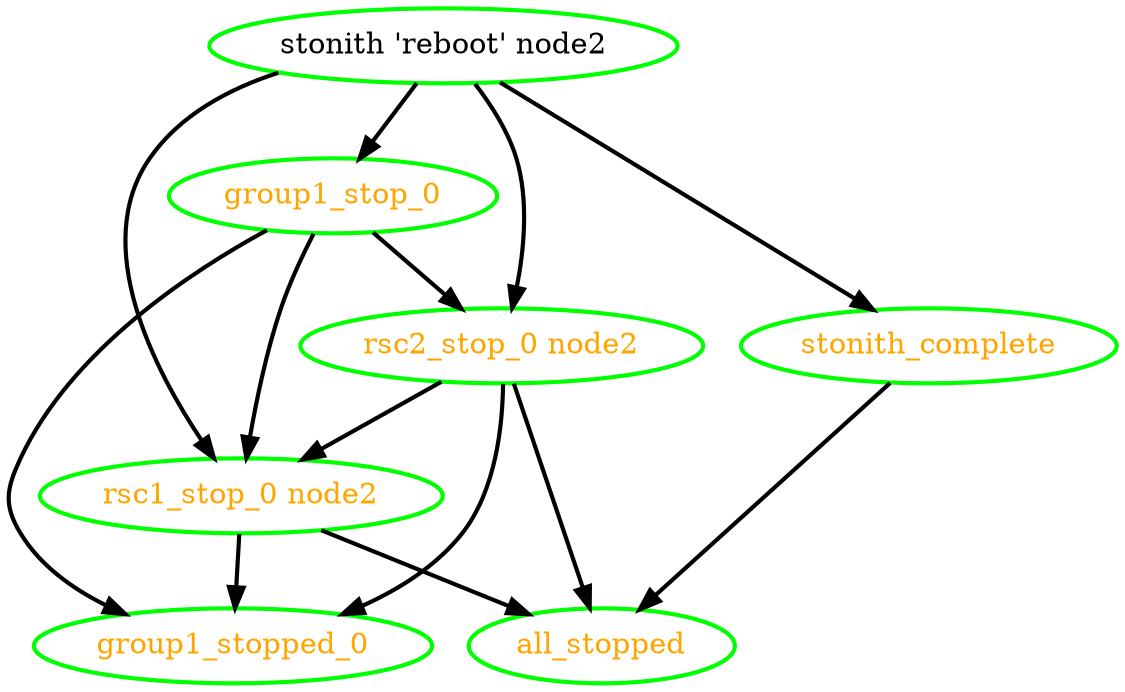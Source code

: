 digraph "g" {
"all_stopped" [ style=bold color="green" fontcolor="orange" ]
"group1_stop_0" -> "group1_stopped_0" [ style = bold]
"group1_stop_0" -> "rsc1_stop_0 node2" [ style = bold]
"group1_stop_0" -> "rsc2_stop_0 node2" [ style = bold]
"group1_stop_0" [ style=bold color="green" fontcolor="orange" ]
"group1_stopped_0" [ style=bold color="green" fontcolor="orange" ]
"rsc1_stop_0 node2" -> "all_stopped" [ style = bold]
"rsc1_stop_0 node2" -> "group1_stopped_0" [ style = bold]
"rsc1_stop_0 node2" [ style=bold color="green" fontcolor="orange" ]
"rsc2_stop_0 node2" -> "all_stopped" [ style = bold]
"rsc2_stop_0 node2" -> "group1_stopped_0" [ style = bold]
"rsc2_stop_0 node2" -> "rsc1_stop_0 node2" [ style = bold]
"rsc2_stop_0 node2" [ style=bold color="green" fontcolor="orange" ]
"stonith 'reboot' node2" -> "group1_stop_0" [ style = bold]
"stonith 'reboot' node2" -> "rsc1_stop_0 node2" [ style = bold]
"stonith 'reboot' node2" -> "rsc2_stop_0 node2" [ style = bold]
"stonith 'reboot' node2" -> "stonith_complete" [ style = bold]
"stonith 'reboot' node2" [ style=bold color="green" fontcolor="black"]
"stonith_complete" -> "all_stopped" [ style = bold]
"stonith_complete" [ style=bold color="green" fontcolor="orange" ]
}
